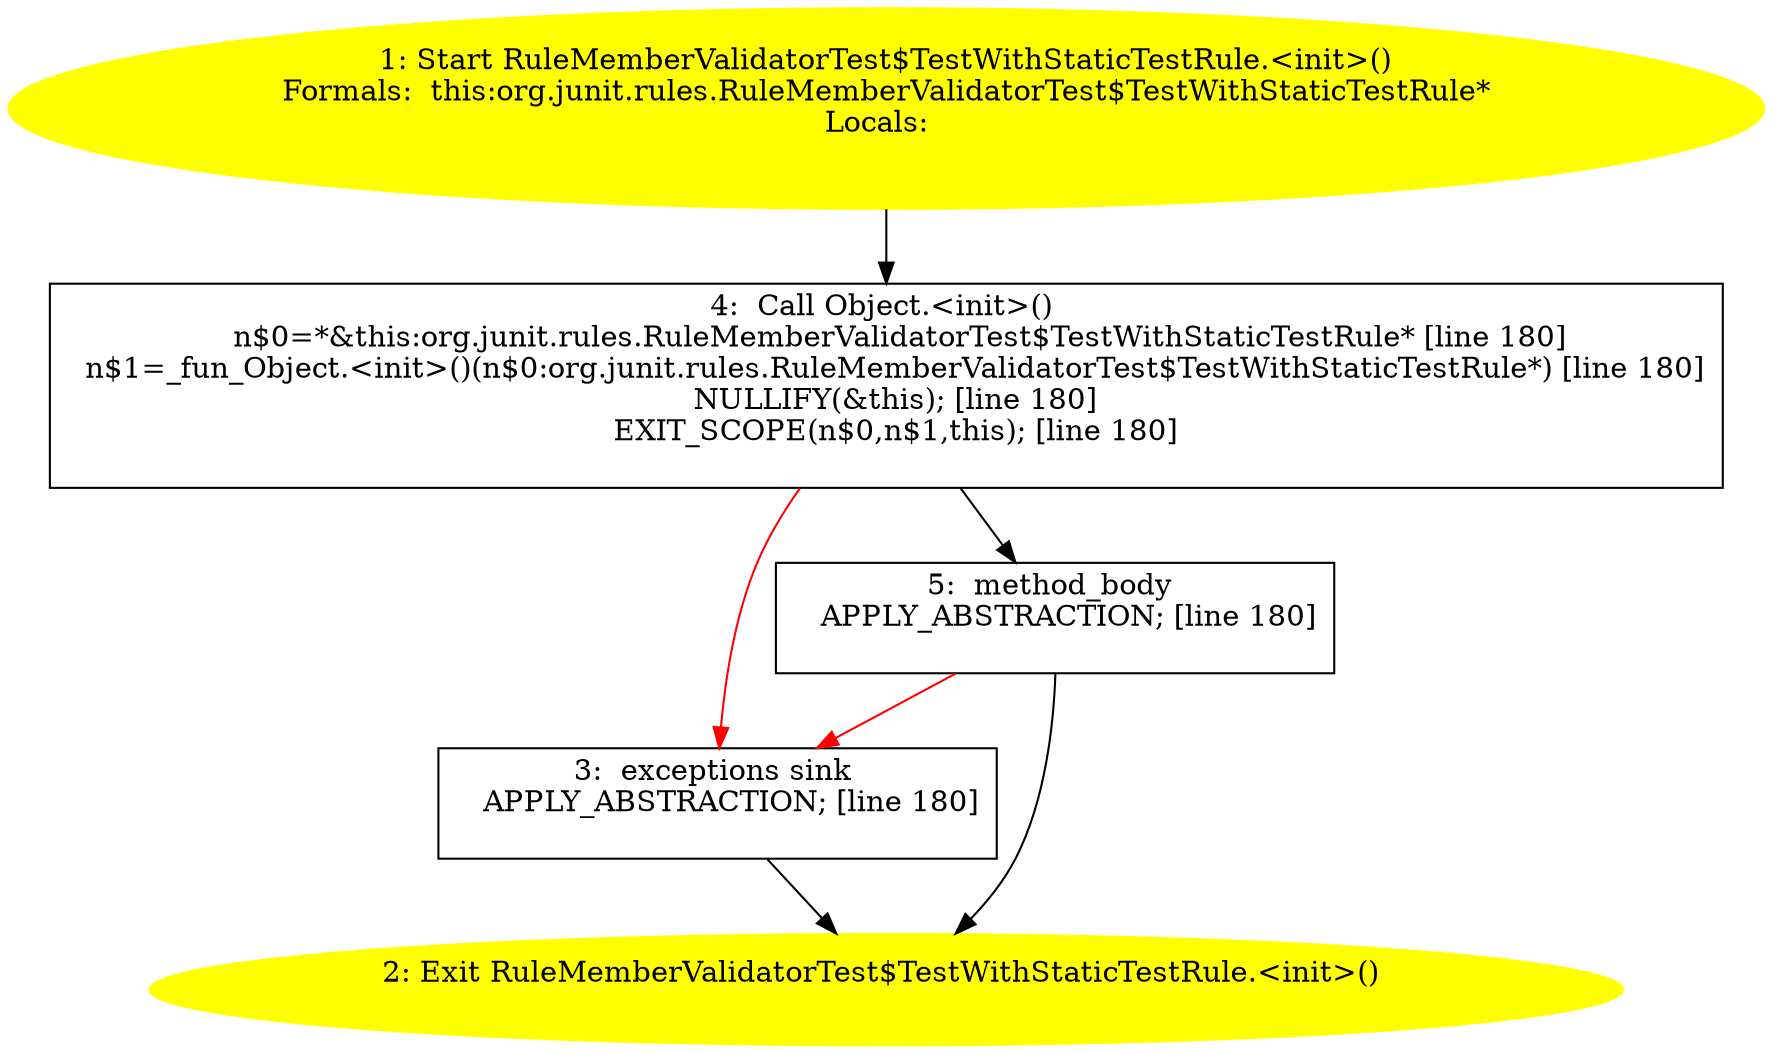 /* @generated */
digraph cfg {
"org.junit.rules.RuleMemberValidatorTest$TestWithStaticTestRule.<init>().9e2bc1a7e72186864a039346786a90f4_1" [label="1: Start RuleMemberValidatorTest$TestWithStaticTestRule.<init>()\nFormals:  this:org.junit.rules.RuleMemberValidatorTest$TestWithStaticTestRule*\nLocals:  \n  " color=yellow style=filled]
	

	 "org.junit.rules.RuleMemberValidatorTest$TestWithStaticTestRule.<init>().9e2bc1a7e72186864a039346786a90f4_1" -> "org.junit.rules.RuleMemberValidatorTest$TestWithStaticTestRule.<init>().9e2bc1a7e72186864a039346786a90f4_4" ;
"org.junit.rules.RuleMemberValidatorTest$TestWithStaticTestRule.<init>().9e2bc1a7e72186864a039346786a90f4_2" [label="2: Exit RuleMemberValidatorTest$TestWithStaticTestRule.<init>() \n  " color=yellow style=filled]
	

"org.junit.rules.RuleMemberValidatorTest$TestWithStaticTestRule.<init>().9e2bc1a7e72186864a039346786a90f4_3" [label="3:  exceptions sink \n   APPLY_ABSTRACTION; [line 180]\n " shape="box"]
	

	 "org.junit.rules.RuleMemberValidatorTest$TestWithStaticTestRule.<init>().9e2bc1a7e72186864a039346786a90f4_3" -> "org.junit.rules.RuleMemberValidatorTest$TestWithStaticTestRule.<init>().9e2bc1a7e72186864a039346786a90f4_2" ;
"org.junit.rules.RuleMemberValidatorTest$TestWithStaticTestRule.<init>().9e2bc1a7e72186864a039346786a90f4_4" [label="4:  Call Object.<init>() \n   n$0=*&this:org.junit.rules.RuleMemberValidatorTest$TestWithStaticTestRule* [line 180]\n  n$1=_fun_Object.<init>()(n$0:org.junit.rules.RuleMemberValidatorTest$TestWithStaticTestRule*) [line 180]\n  NULLIFY(&this); [line 180]\n  EXIT_SCOPE(n$0,n$1,this); [line 180]\n " shape="box"]
	

	 "org.junit.rules.RuleMemberValidatorTest$TestWithStaticTestRule.<init>().9e2bc1a7e72186864a039346786a90f4_4" -> "org.junit.rules.RuleMemberValidatorTest$TestWithStaticTestRule.<init>().9e2bc1a7e72186864a039346786a90f4_5" ;
	 "org.junit.rules.RuleMemberValidatorTest$TestWithStaticTestRule.<init>().9e2bc1a7e72186864a039346786a90f4_4" -> "org.junit.rules.RuleMemberValidatorTest$TestWithStaticTestRule.<init>().9e2bc1a7e72186864a039346786a90f4_3" [color="red" ];
"org.junit.rules.RuleMemberValidatorTest$TestWithStaticTestRule.<init>().9e2bc1a7e72186864a039346786a90f4_5" [label="5:  method_body \n   APPLY_ABSTRACTION; [line 180]\n " shape="box"]
	

	 "org.junit.rules.RuleMemberValidatorTest$TestWithStaticTestRule.<init>().9e2bc1a7e72186864a039346786a90f4_5" -> "org.junit.rules.RuleMemberValidatorTest$TestWithStaticTestRule.<init>().9e2bc1a7e72186864a039346786a90f4_2" ;
	 "org.junit.rules.RuleMemberValidatorTest$TestWithStaticTestRule.<init>().9e2bc1a7e72186864a039346786a90f4_5" -> "org.junit.rules.RuleMemberValidatorTest$TestWithStaticTestRule.<init>().9e2bc1a7e72186864a039346786a90f4_3" [color="red" ];
}
